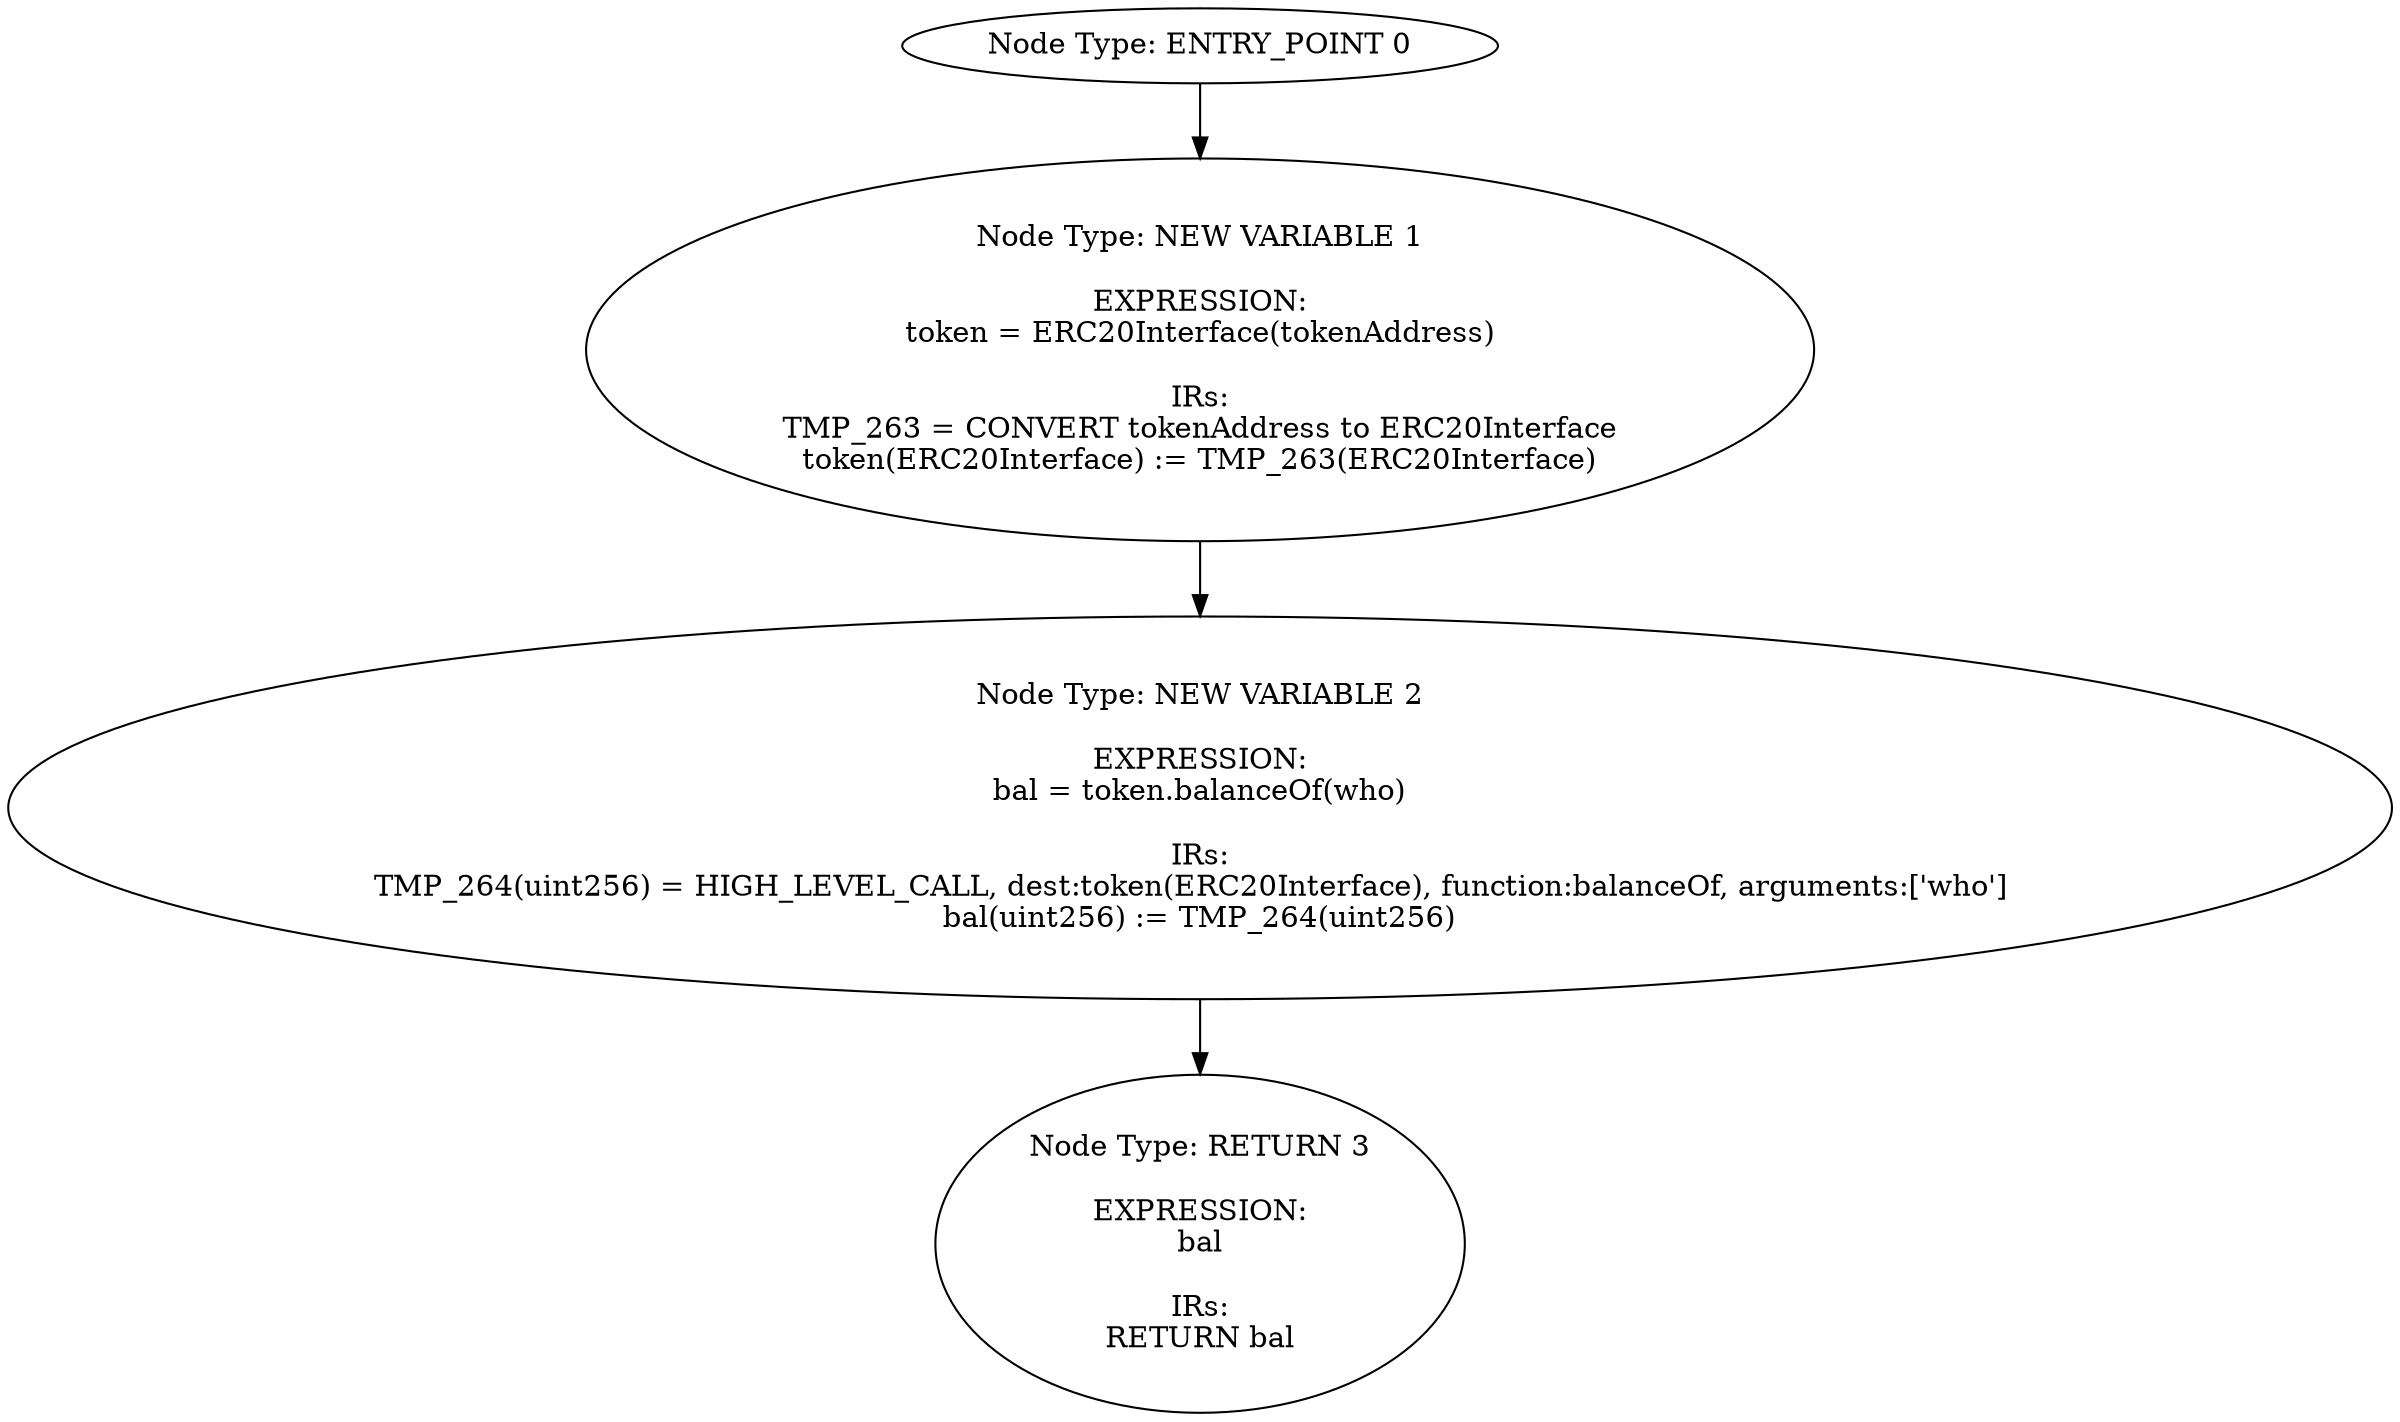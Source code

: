 digraph{
0[label="Node Type: ENTRY_POINT 0
"];
0->1;
1[label="Node Type: NEW VARIABLE 1

EXPRESSION:
token = ERC20Interface(tokenAddress)

IRs:
TMP_263 = CONVERT tokenAddress to ERC20Interface
token(ERC20Interface) := TMP_263(ERC20Interface)"];
1->2;
2[label="Node Type: NEW VARIABLE 2

EXPRESSION:
bal = token.balanceOf(who)

IRs:
TMP_264(uint256) = HIGH_LEVEL_CALL, dest:token(ERC20Interface), function:balanceOf, arguments:['who']  
bal(uint256) := TMP_264(uint256)"];
2->3;
3[label="Node Type: RETURN 3

EXPRESSION:
bal

IRs:
RETURN bal"];
}
